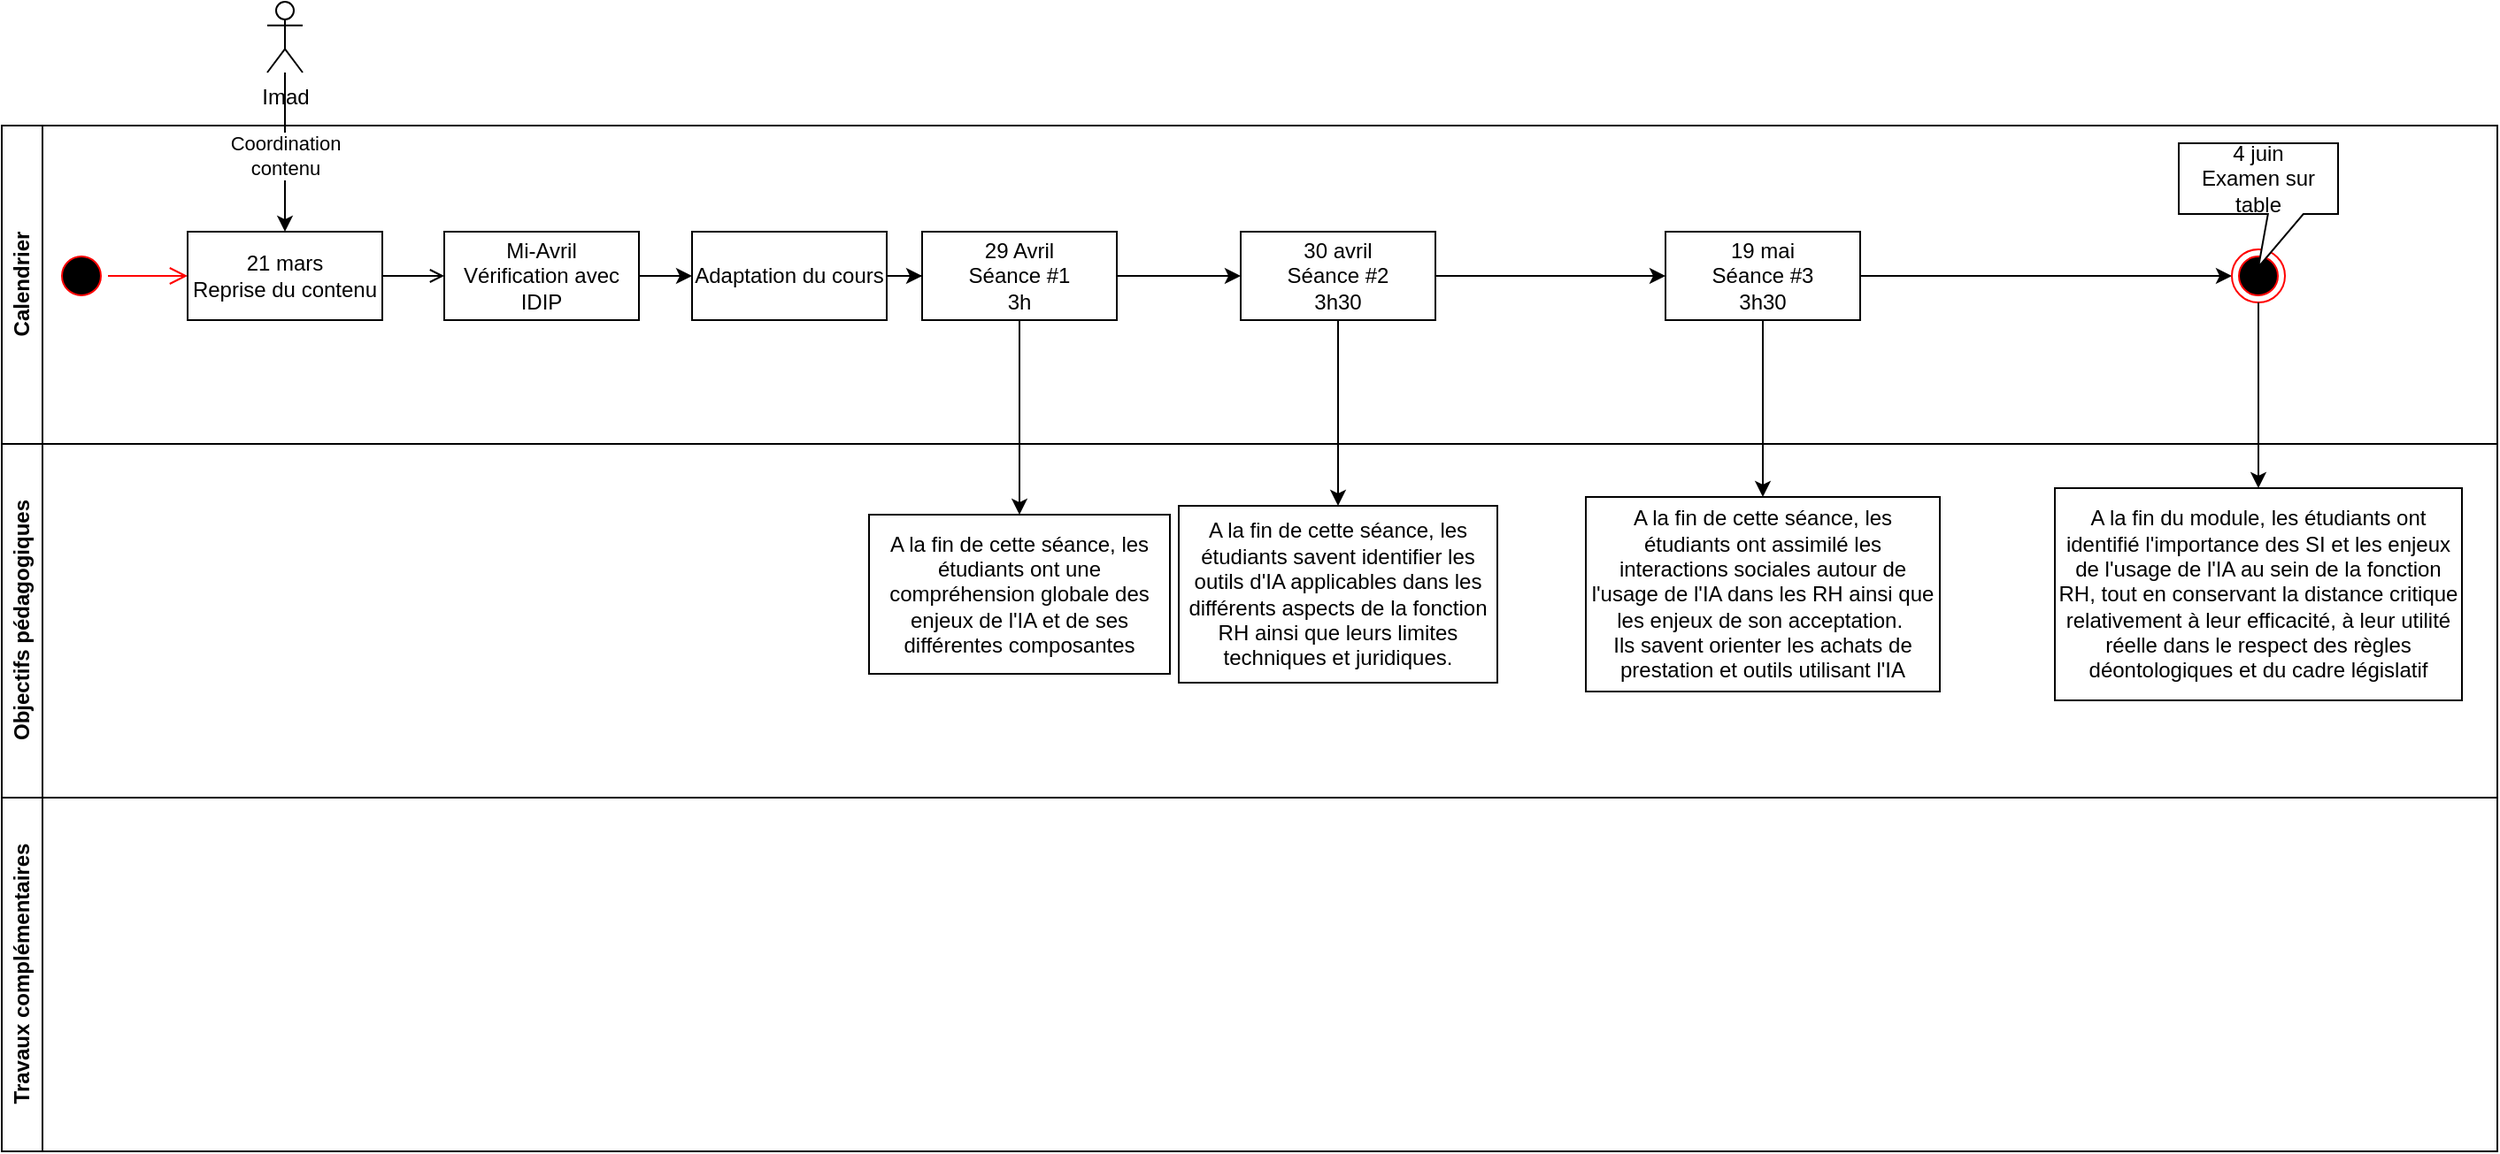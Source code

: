 <mxfile version="26.0.16">
  <diagram name="Page-1" id="e7e014a7-5840-1c2e-5031-d8a46d1fe8dd">
    <mxGraphModel dx="1432" dy="600" grid="1" gridSize="10" guides="1" tooltips="1" connect="1" arrows="1" fold="1" page="1" pageScale="1" pageWidth="1654" pageHeight="1169" background="none" math="0" shadow="0">
      <root>
        <mxCell id="0" />
        <mxCell id="1" parent="0" />
        <mxCell id="QrdZ3zOz95iLeTfScC8g-41" value="Calendrier" style="swimlane;horizontal=0;whiteSpace=wrap;html=1;verticalAlign=middle;" vertex="1" parent="1">
          <mxGeometry x="50" y="130" width="1410" height="180" as="geometry" />
        </mxCell>
        <mxCell id="QrdZ3zOz95iLeTfScC8g-42" value="" style="ellipse;html=1;shape=startState;fillColor=#000000;strokeColor=#ff0000;" vertex="1" parent="QrdZ3zOz95iLeTfScC8g-41">
          <mxGeometry x="30" y="70" width="30" height="30" as="geometry" />
        </mxCell>
        <mxCell id="QrdZ3zOz95iLeTfScC8g-43" value="" style="edgeStyle=orthogonalEdgeStyle;html=1;verticalAlign=bottom;endArrow=open;endSize=8;strokeColor=#ff0000;rounded=0;entryX=0;entryY=0.5;entryDx=0;entryDy=0;" edge="1" source="QrdZ3zOz95iLeTfScC8g-42" parent="QrdZ3zOz95iLeTfScC8g-41" target="QrdZ3zOz95iLeTfScC8g-55">
          <mxGeometry relative="1" as="geometry">
            <mxPoint x="120" y="85" as="targetPoint" />
          </mxGeometry>
        </mxCell>
        <mxCell id="QrdZ3zOz95iLeTfScC8g-46" value="" style="edgeStyle=orthogonalEdgeStyle;rounded=0;orthogonalLoop=1;jettySize=auto;html=1;" edge="1" parent="QrdZ3zOz95iLeTfScC8g-41" source="QrdZ3zOz95iLeTfScC8g-44" target="QrdZ3zOz95iLeTfScC8g-45">
          <mxGeometry relative="1" as="geometry" />
        </mxCell>
        <mxCell id="QrdZ3zOz95iLeTfScC8g-56" value="" style="edgeStyle=orthogonalEdgeStyle;rounded=0;orthogonalLoop=1;jettySize=auto;html=1;startArrow=open;startFill=0;endArrow=none;" edge="1" parent="QrdZ3zOz95iLeTfScC8g-41" source="QrdZ3zOz95iLeTfScC8g-44" target="QrdZ3zOz95iLeTfScC8g-55">
          <mxGeometry relative="1" as="geometry" />
        </mxCell>
        <mxCell id="QrdZ3zOz95iLeTfScC8g-44" value="Mi-Avril&lt;br&gt;Vérification avec IDIP" style="html=1;whiteSpace=wrap;" vertex="1" parent="QrdZ3zOz95iLeTfScC8g-41">
          <mxGeometry x="250" y="60" width="110" height="50" as="geometry" />
        </mxCell>
        <mxCell id="QrdZ3zOz95iLeTfScC8g-48" value="" style="edgeStyle=orthogonalEdgeStyle;rounded=0;orthogonalLoop=1;jettySize=auto;html=1;" edge="1" parent="QrdZ3zOz95iLeTfScC8g-41" source="QrdZ3zOz95iLeTfScC8g-45" target="QrdZ3zOz95iLeTfScC8g-47">
          <mxGeometry relative="1" as="geometry" />
        </mxCell>
        <mxCell id="QrdZ3zOz95iLeTfScC8g-45" value="Adaptation du cours" style="html=1;whiteSpace=wrap;" vertex="1" parent="QrdZ3zOz95iLeTfScC8g-41">
          <mxGeometry x="390" y="60" width="110" height="50" as="geometry" />
        </mxCell>
        <mxCell id="QrdZ3zOz95iLeTfScC8g-50" value="" style="edgeStyle=orthogonalEdgeStyle;rounded=0;orthogonalLoop=1;jettySize=auto;html=1;" edge="1" parent="QrdZ3zOz95iLeTfScC8g-41" source="QrdZ3zOz95iLeTfScC8g-47" target="QrdZ3zOz95iLeTfScC8g-49">
          <mxGeometry relative="1" as="geometry" />
        </mxCell>
        <mxCell id="QrdZ3zOz95iLeTfScC8g-47" value="29 Avril&lt;br&gt;Séance #1&lt;br&gt;3h" style="html=1;whiteSpace=wrap;" vertex="1" parent="QrdZ3zOz95iLeTfScC8g-41">
          <mxGeometry x="520" y="60" width="110" height="50" as="geometry" />
        </mxCell>
        <mxCell id="QrdZ3zOz95iLeTfScC8g-52" value="" style="edgeStyle=orthogonalEdgeStyle;rounded=0;orthogonalLoop=1;jettySize=auto;html=1;" edge="1" parent="QrdZ3zOz95iLeTfScC8g-41" source="QrdZ3zOz95iLeTfScC8g-49" target="QrdZ3zOz95iLeTfScC8g-51">
          <mxGeometry relative="1" as="geometry" />
        </mxCell>
        <mxCell id="QrdZ3zOz95iLeTfScC8g-49" value="30 avril&lt;br&gt;Séance #2&lt;br&gt;3h30" style="html=1;whiteSpace=wrap;" vertex="1" parent="QrdZ3zOz95iLeTfScC8g-41">
          <mxGeometry x="700" y="60" width="110" height="50" as="geometry" />
        </mxCell>
        <mxCell id="QrdZ3zOz95iLeTfScC8g-54" style="edgeStyle=orthogonalEdgeStyle;rounded=0;orthogonalLoop=1;jettySize=auto;html=1;entryX=0;entryY=0.5;entryDx=0;entryDy=0;" edge="1" parent="QrdZ3zOz95iLeTfScC8g-41" source="QrdZ3zOz95iLeTfScC8g-51" target="QrdZ3zOz95iLeTfScC8g-53">
          <mxGeometry relative="1" as="geometry" />
        </mxCell>
        <mxCell id="QrdZ3zOz95iLeTfScC8g-51" value="19 mai&lt;br&gt;Séance #3&lt;br&gt;3h30" style="html=1;whiteSpace=wrap;" vertex="1" parent="QrdZ3zOz95iLeTfScC8g-41">
          <mxGeometry x="940" y="60" width="110" height="50" as="geometry" />
        </mxCell>
        <mxCell id="QrdZ3zOz95iLeTfScC8g-53" value="" style="ellipse;html=1;shape=endState;fillColor=#000000;strokeColor=#ff0000;" vertex="1" parent="QrdZ3zOz95iLeTfScC8g-41">
          <mxGeometry x="1260" y="70" width="30" height="30" as="geometry" />
        </mxCell>
        <mxCell id="QrdZ3zOz95iLeTfScC8g-55" value="&lt;div&gt;21 mars&lt;/div&gt;Reprise du contenu" style="html=1;whiteSpace=wrap;" vertex="1" parent="QrdZ3zOz95iLeTfScC8g-41">
          <mxGeometry x="105" y="60" width="110" height="50" as="geometry" />
        </mxCell>
        <mxCell id="QrdZ3zOz95iLeTfScC8g-64" value="4 juin&lt;br&gt;Examen sur table" style="shape=callout;whiteSpace=wrap;html=1;perimeter=calloutPerimeter;size=30;position=0.56;" vertex="1" parent="QrdZ3zOz95iLeTfScC8g-41">
          <mxGeometry x="1230" y="10" width="90" height="70" as="geometry" />
        </mxCell>
        <mxCell id="QrdZ3zOz95iLeTfScC8g-62" style="edgeStyle=orthogonalEdgeStyle;rounded=0;orthogonalLoop=1;jettySize=auto;html=1;entryX=0.5;entryY=0;entryDx=0;entryDy=0;" edge="1" parent="1" source="QrdZ3zOz95iLeTfScC8g-58" target="QrdZ3zOz95iLeTfScC8g-55">
          <mxGeometry relative="1" as="geometry" />
        </mxCell>
        <mxCell id="QrdZ3zOz95iLeTfScC8g-63" value="Coordination &lt;br&gt;contenu" style="edgeLabel;html=1;align=center;verticalAlign=middle;resizable=0;points=[];" vertex="1" connectable="0" parent="QrdZ3zOz95iLeTfScC8g-62">
          <mxGeometry x="0.042" relative="1" as="geometry">
            <mxPoint as="offset" />
          </mxGeometry>
        </mxCell>
        <mxCell id="QrdZ3zOz95iLeTfScC8g-58" value="Imad" style="shape=umlActor;verticalLabelPosition=bottom;verticalAlign=top;html=1;" vertex="1" parent="1">
          <mxGeometry x="200" y="60" width="20" height="40" as="geometry" />
        </mxCell>
        <mxCell id="QrdZ3zOz95iLeTfScC8g-65" value="Objectifs pédagogiques" style="swimlane;horizontal=0;whiteSpace=wrap;html=1;" vertex="1" parent="1">
          <mxGeometry x="50" y="310" width="1410" height="200" as="geometry" />
        </mxCell>
        <mxCell id="QrdZ3zOz95iLeTfScC8g-67" value="A la fin de cette séance, les étudiants ont une compréhension globale des enjeux de l&#39;IA et de ses différentes composantes" style="html=1;whiteSpace=wrap;movableLabel=0;" vertex="1" parent="QrdZ3zOz95iLeTfScC8g-65">
          <mxGeometry x="490" y="40" width="170" height="90" as="geometry" />
        </mxCell>
        <mxCell id="QrdZ3zOz95iLeTfScC8g-69" value="A la fin de cette séance, les étudiants savent identifier les outils d&#39;IA applicables dans les différents aspects de la fonction RH ainsi que leurs limites techniques et juridiques." style="html=1;whiteSpace=wrap;" vertex="1" parent="QrdZ3zOz95iLeTfScC8g-65">
          <mxGeometry x="665" y="35" width="180" height="100" as="geometry" />
        </mxCell>
        <mxCell id="QrdZ3zOz95iLeTfScC8g-71" value="A la fin de cette séance, les étudiants ont assimilé les interactions sociales autour de l&#39;usage de l&#39;IA dans les RH ainsi que les enjeux de son acceptation.&amp;nbsp;&lt;br&gt;Ils savent orienter les achats de prestation et outils utilisant l&#39;IA" style="html=1;whiteSpace=wrap;" vertex="1" parent="QrdZ3zOz95iLeTfScC8g-65">
          <mxGeometry x="895" y="30" width="200" height="110" as="geometry" />
        </mxCell>
        <mxCell id="QrdZ3zOz95iLeTfScC8g-77" value="A la fin du module, les étudiants ont identifié l&#39;importance des SI et les enjeux de l&#39;usage de l&#39;IA au sein de la fonction RH, tout en conservant la distance critique relativement à leur efficacité, à leur utilité réelle dans le respect des règles déontologiques et du cadre législatif" style="html=1;whiteSpace=wrap;" vertex="1" parent="QrdZ3zOz95iLeTfScC8g-65">
          <mxGeometry x="1160" y="25" width="230" height="120" as="geometry" />
        </mxCell>
        <mxCell id="QrdZ3zOz95iLeTfScC8g-73" value="Travaux complémentaires" style="swimlane;horizontal=0;whiteSpace=wrap;html=1;" vertex="1" parent="1">
          <mxGeometry x="50" y="510" width="1410" height="200" as="geometry" />
        </mxCell>
        <mxCell id="QrdZ3zOz95iLeTfScC8g-74" style="edgeStyle=orthogonalEdgeStyle;rounded=0;orthogonalLoop=1;jettySize=auto;html=1;" edge="1" parent="1" source="QrdZ3zOz95iLeTfScC8g-49" target="QrdZ3zOz95iLeTfScC8g-69">
          <mxGeometry relative="1" as="geometry" />
        </mxCell>
        <mxCell id="QrdZ3zOz95iLeTfScC8g-75" style="edgeStyle=orthogonalEdgeStyle;rounded=0;orthogonalLoop=1;jettySize=auto;html=1;entryX=0.5;entryY=0;entryDx=0;entryDy=0;" edge="1" parent="1" source="QrdZ3zOz95iLeTfScC8g-47" target="QrdZ3zOz95iLeTfScC8g-67">
          <mxGeometry relative="1" as="geometry" />
        </mxCell>
        <mxCell id="QrdZ3zOz95iLeTfScC8g-76" style="edgeStyle=orthogonalEdgeStyle;rounded=0;orthogonalLoop=1;jettySize=auto;html=1;entryX=0.5;entryY=0;entryDx=0;entryDy=0;" edge="1" parent="1" source="QrdZ3zOz95iLeTfScC8g-51" target="QrdZ3zOz95iLeTfScC8g-71">
          <mxGeometry relative="1" as="geometry" />
        </mxCell>
        <mxCell id="QrdZ3zOz95iLeTfScC8g-78" style="edgeStyle=orthogonalEdgeStyle;rounded=0;orthogonalLoop=1;jettySize=auto;html=1;exitX=0.5;exitY=1;exitDx=0;exitDy=0;entryX=0.5;entryY=0;entryDx=0;entryDy=0;" edge="1" parent="1" source="QrdZ3zOz95iLeTfScC8g-53" target="QrdZ3zOz95iLeTfScC8g-77">
          <mxGeometry relative="1" as="geometry" />
        </mxCell>
      </root>
    </mxGraphModel>
  </diagram>
</mxfile>
